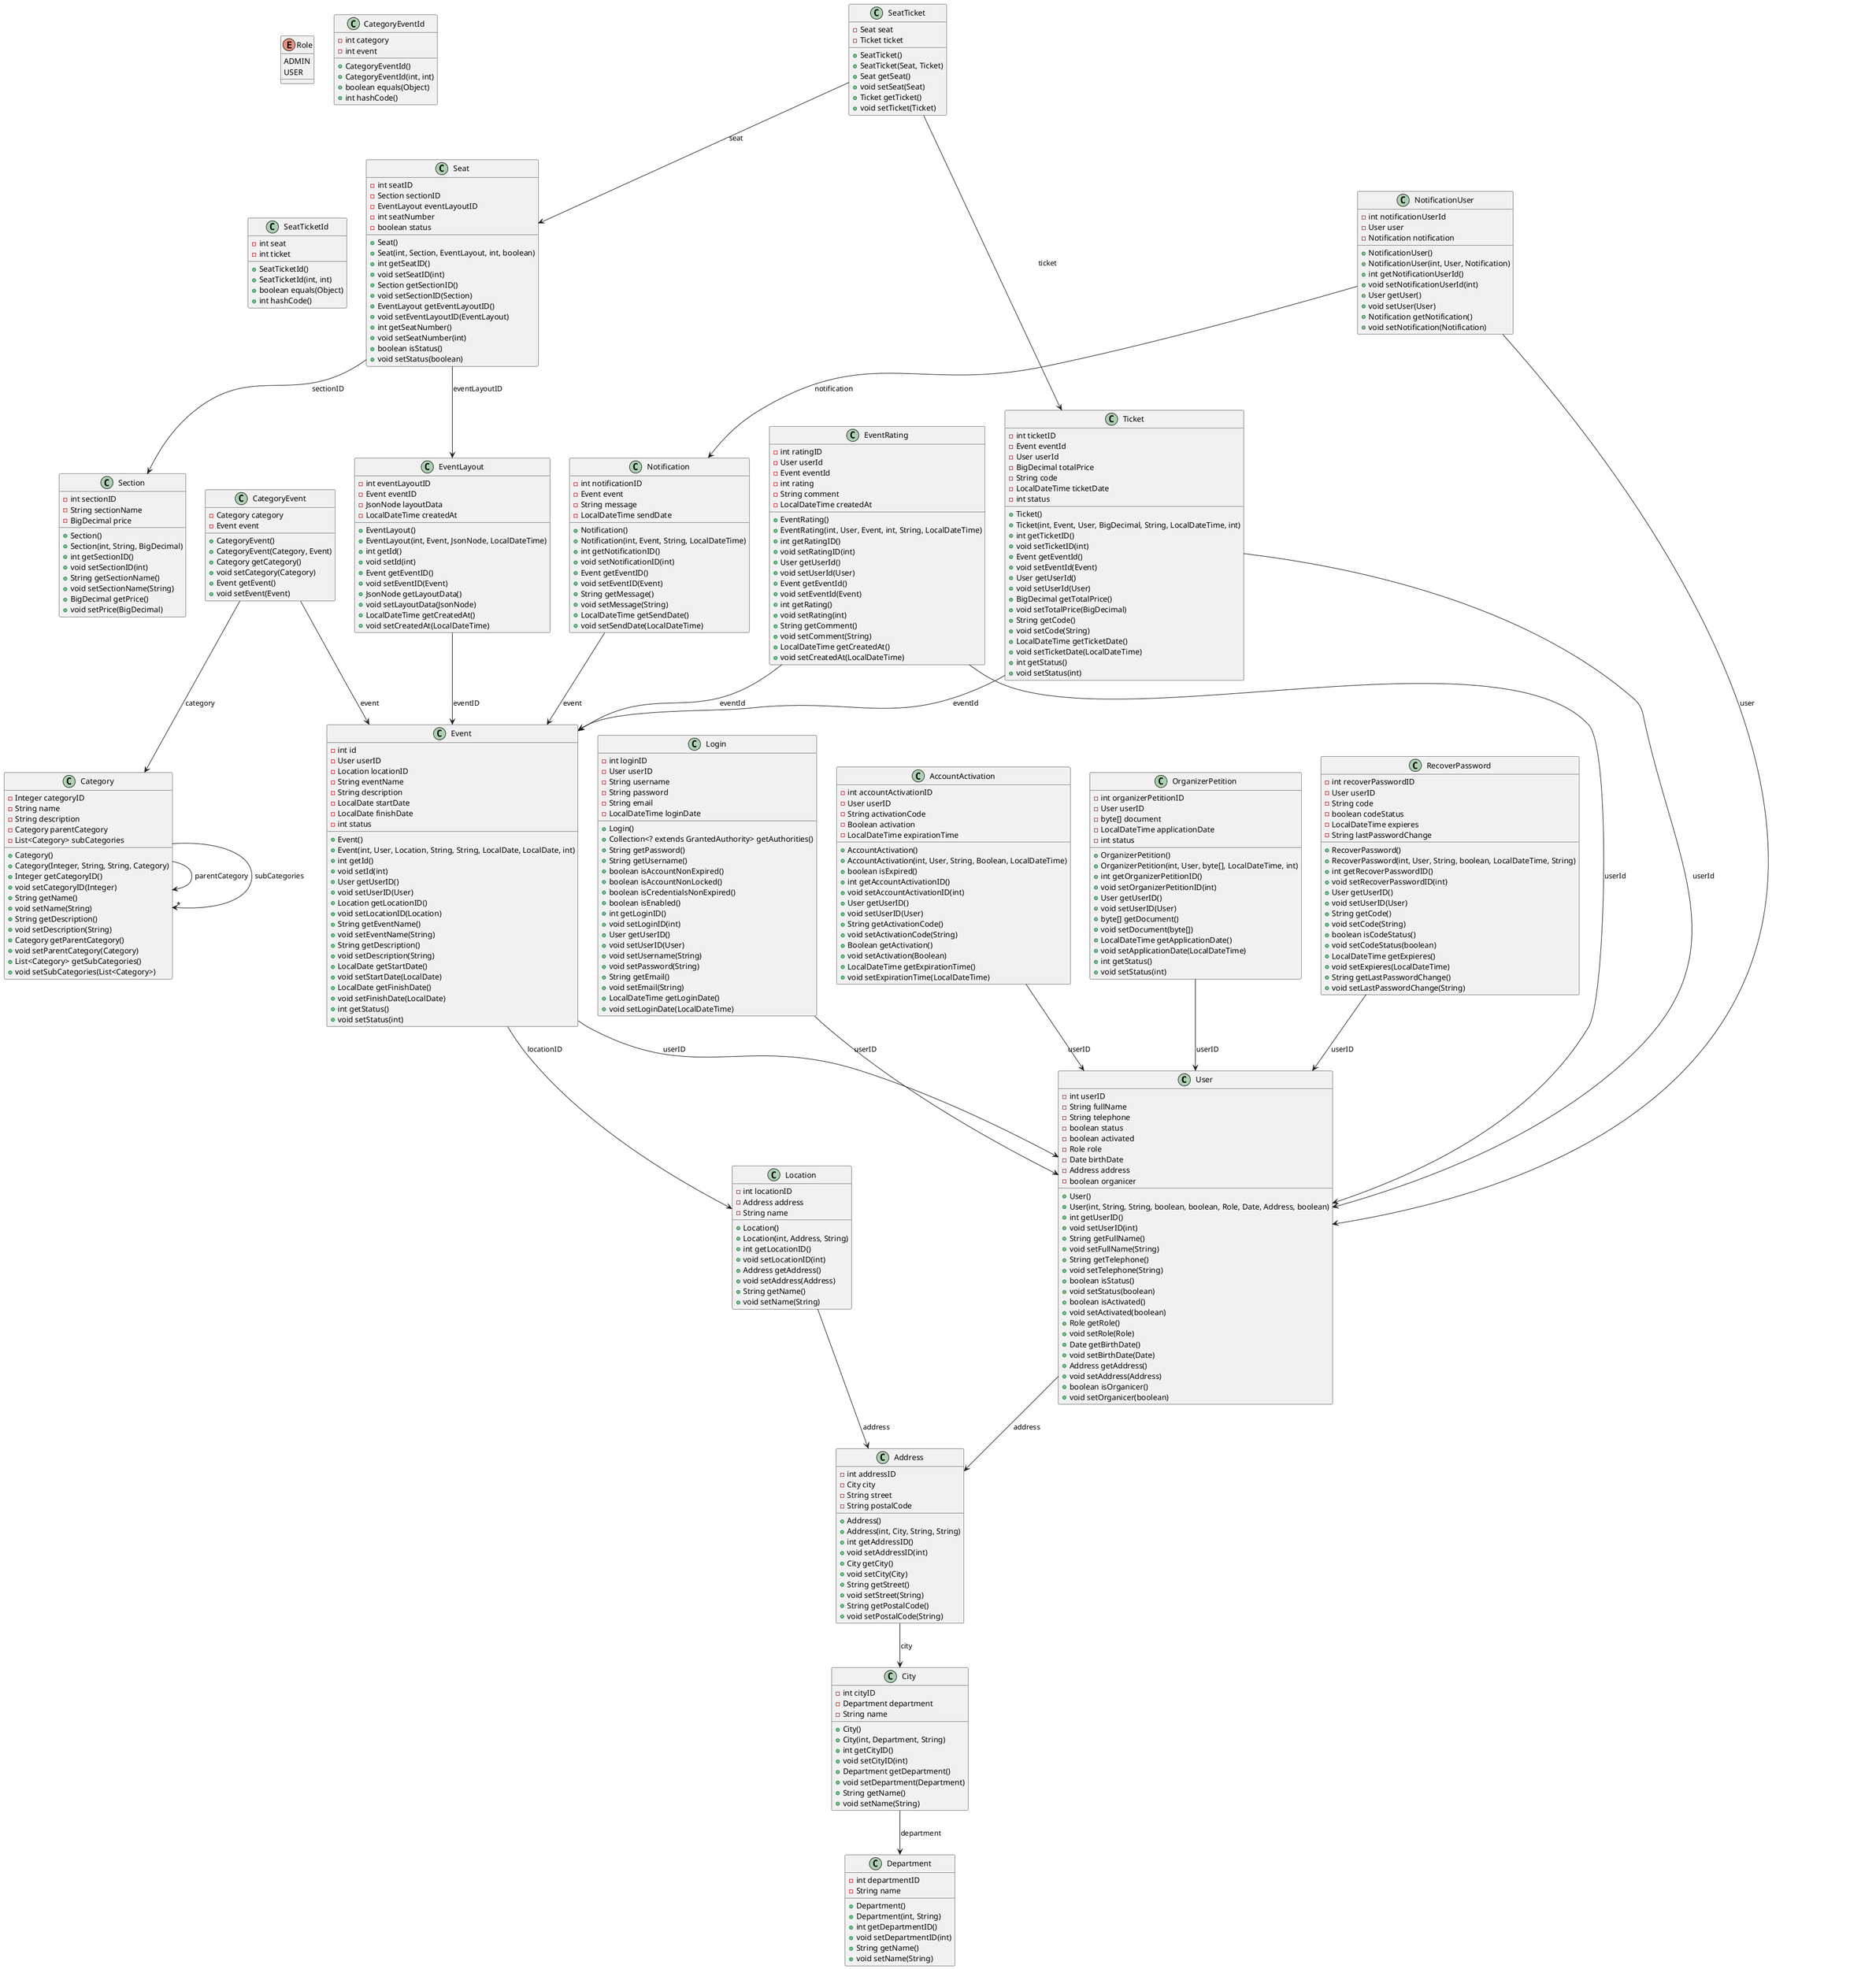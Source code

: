 @startuml Complete Class Diagram

class User {
    - int userID
    - String fullName
    - String telephone
    - boolean status
    - boolean activated
    - Role role
    - Date birthDate
    - Address address
    - boolean organicer
    + User()
    + User(int, String, String, boolean, boolean, Role, Date, Address, boolean)
    + int getUserID()
    + void setUserID(int)
    + String getFullName()
    + void setFullName(String)
    + String getTelephone()
    + void setTelephone(String)
    + boolean isStatus()
    + void setStatus(boolean)
    + boolean isActivated()
    + void setActivated(boolean)
    + Role getRole()
    + void setRole(Role)
    + Date getBirthDate()
    + void setBirthDate(Date)
    + Address getAddress()
    + void setAddress(Address)
    + boolean isOrganicer()
    + void setOrganicer(boolean)
}

class Address {
    - int addressID
    - City city
    - String street
    - String postalCode
    + Address()
    + Address(int, City, String, String)
    + int getAddressID()
    + void setAddressID(int)
    + City getCity()
    + void setCity(City)
    + String getStreet()
    + void setStreet(String)
    + String getPostalCode()
    + void setPostalCode(String)
}

class City {
    - int cityID
    - Department department
    - String name
    + City()
    + City(int, Department, String)
    + int getCityID()
    + void setCityID(int)
    + Department getDepartment()
    + void setDepartment(Department)
    + String getName()
    + void setName(String)
}

class Department {
    - int departmentID
    - String name
    + Department()
    + Department(int, String)
    + int getDepartmentID()
    + void setDepartmentID(int)
    + String getName()
    + void setName(String)
}

class Location {
    - int locationID
    - Address address
    - String name
    + Location()
    + Location(int, Address, String)
    + int getLocationID()
    + void setLocationID(int)
    + Address getAddress()
    + void setAddress(Address)
    + String getName()
    + void setName(String)
}

class Event {
    - int id
    - User userID
    - Location locationID
    - String eventName
    - String description
    - LocalDate startDate
    - LocalDate finishDate
    - int status
    + Event()
    + Event(int, User, Location, String, String, LocalDate, LocalDate, int)
    + int getId()
    + void setId(int)
    + User getUserID()
    + void setUserID(User)
    + Location getLocationID()
    + void setLocationID(Location)
    + String getEventName()
    + void setEventName(String)
    + String getDescription()
    + void setDescription(String)
    + LocalDate getStartDate()
    + void setStartDate(LocalDate)
    + LocalDate getFinishDate()
    + void setFinishDate(LocalDate)
    + int getStatus()
    + void setStatus(int)
}

class EventLayout {
    - int eventLayoutID
    - Event eventID
    - JsonNode layoutData
    - LocalDateTime createdAt
    + EventLayout()
    + EventLayout(int, Event, JsonNode, LocalDateTime)
    + int getId()
    + void setId(int)
    + Event getEventID()
    + void setEventID(Event)
    + JsonNode getLayoutData()
    + void setLayoutData(JsonNode)
    + LocalDateTime getCreatedAt()
    + void setCreatedAt(LocalDateTime)
}

class Seat {
    - int seatID
    - Section sectionID
    - EventLayout eventLayoutID
    - int seatNumber
    - boolean status
    + Seat()
    + Seat(int, Section, EventLayout, int, boolean)
    + int getSeatID()
    + void setSeatID(int)
    + Section getSectionID()
    + void setSectionID(Section)
    + EventLayout getEventLayoutID()
    + void setEventLayoutID(EventLayout)
    + int getSeatNumber()
    + void setSeatNumber(int)
    + boolean isStatus()
    + void setStatus(boolean)
}

class Section {
    - int sectionID
    - String sectionName
    - BigDecimal price
    + Section()
    + Section(int, String, BigDecimal)
    + int getSectionID()
    + void setSectionID(int)
    + String getSectionName()
    + void setSectionName(String)
    + BigDecimal getPrice()
    + void setPrice(BigDecimal)
}

class Ticket {
    - int ticketID
    - Event eventId
    - User userId
    - BigDecimal totalPrice
    - String code
    - LocalDateTime ticketDate
    - int status
    + Ticket()
    + Ticket(int, Event, User, BigDecimal, String, LocalDateTime, int)
    + int getTicketID()
    + void setTicketID(int)
    + Event getEventId()
    + void setEventId(Event)
    + User getUserId()
    + void setUserId(User)
    + BigDecimal getTotalPrice()
    + void setTotalPrice(BigDecimal)
    + String getCode()
    + void setCode(String)
    + LocalDateTime getTicketDate()
    + void setTicketDate(LocalDateTime)
    + int getStatus()
    + void setStatus(int)
}

class EventRating {
    - int ratingID
    - User userId
    - Event eventId
    - int rating
    - String comment
    - LocalDateTime createdAt
    + EventRating()
    + EventRating(int, User, Event, int, String, LocalDateTime)
    + int getRatingID()
    + void setRatingID(int)
    + User getUserId()
    + void setUserId(User)
    + Event getEventId()
    + void setEventId(Event)
    + int getRating()
    + void setRating(int)
    + String getComment()
    + void setComment(String)
    + LocalDateTime getCreatedAt()
    + void setCreatedAt(LocalDateTime)
}

class Notification {
    - int notificationID
    - Event event
    - String message
    - LocalDateTime sendDate
    + Notification()
    + Notification(int, Event, String, LocalDateTime)
    + int getNotificationID()
    + void setNotificationID(int)
    + Event getEventID()
    + void setEventID(Event)
    + String getMessage()
    + void setMessage(String)
    + LocalDateTime getSendDate()
    + void setSendDate(LocalDateTime)
}

class NotificationUser {
    - int notificationUserId
    - User user
    - Notification notification
    + NotificationUser()
    + NotificationUser(int, User, Notification)
    + int getNotificationUserId()
    + void setNotificationUserId(int)
    + User getUser()
    + void setUser(User)
    + Notification getNotification()
    + void setNotification(Notification)
}

class Login {
    - int loginID
    - User userID
    - String username
    - String password
    - String email
    - LocalDateTime loginDate
    + Login()
    + Collection<? extends GrantedAuthority> getAuthorities()
    + String getPassword()
    + String getUsername()
    + boolean isAccountNonExpired()
    + boolean isAccountNonLocked()
    + boolean isCredentialsNonExpired()
    + boolean isEnabled()
    + int getLoginID()
    + void setLoginID(int)
    + User getUserID()
    + void setUserID(User)
    + void setUsername(String)
    + void setPassword(String)
    + String getEmail()
    + void setEmail(String)
    + LocalDateTime getLoginDate()
    + void setLoginDate(LocalDateTime)
}

class AccountActivation {
    - int accountActivationID
    - User userID
    - String activationCode
    - Boolean activation
    - LocalDateTime expirationTime
    + AccountActivation()
    + AccountActivation(int, User, String, Boolean, LocalDateTime)
    + boolean isExpired()
    + int getAccountActivationID()
    + void setAccountActivationID(int)
    + User getUserID()
    + void setUserID(User)
    + String getActivationCode()
    + void setActivationCode(String)
    + Boolean getActivation()
    + void setActivation(Boolean)
    + LocalDateTime getExpirationTime()
    + void setExpirationTime(LocalDateTime)
}

class OrganizerPetition {
    - int organizerPetitionID
    - User userID
    - byte[] document
    - LocalDateTime applicationDate
    - int status
    + OrganizerPetition()
    + OrganizerPetition(int, User, byte[], LocalDateTime, int)
    + int getOrganizerPetitionID()
    + void setOrganizerPetitionID(int)
    + User getUserID()
    + void setUserID(User)
    + byte[] getDocument()
    + void setDocument(byte[])
    + LocalDateTime getApplicationDate()
    + void setApplicationDate(LocalDateTime)
    + int getStatus()
    + void setStatus(int)
}

class RecoverPassword {
    - int recoverPasswordID
    - User userID
    - String code
    - boolean codeStatus
    - LocalDateTime expieres
    - String lastPasswordChange
    + RecoverPassword()
    + RecoverPassword(int, User, String, boolean, LocalDateTime, String)
    + int getRecoverPasswordID()
    + void setRecoverPasswordID(int)
    + User getUserID()
    + void setUserID(User)
    + String getCode()
    + void setCode(String)
    + boolean isCodeStatus()
    + void setCodeStatus(boolean)
    + LocalDateTime getExpieres()
    + void setExpieres(LocalDateTime)
    + String getLastPasswordChange()
    + void setLastPasswordChange(String)
}

class Category {
    - Integer categoryID
    - String name
    - String description
    - Category parentCategory
    - List<Category> subCategories
    + Category()
    + Category(Integer, String, String, Category)
    + Integer getCategoryID()
    + void setCategoryID(Integer)
    + String getName()
    + void setName(String)
    + String getDescription()
    + void setDescription(String)
    + Category getParentCategory()
    + void setParentCategory(Category)
    + List<Category> getSubCategories()
    + void setSubCategories(List<Category>)
}

class CategoryEvent {
    - Category category
    - Event event
    + CategoryEvent()
    + CategoryEvent(Category, Event)
    + Category getCategory()
    + void setCategory(Category)
    + Event getEvent()
    + void setEvent(Event)
}

class SeatTicket {
    - Seat seat
    - Ticket ticket
    + SeatTicket()
    + SeatTicket(Seat, Ticket)
    + Seat getSeat()
    + void setSeat(Seat)
    + Ticket getTicket()
    + void setTicket(Ticket)
}

enum Role {
    ADMIN
    USER
}

class CategoryEventId {
    - int category
    - int event
    + CategoryEventId()
    + CategoryEventId(int, int)
    + boolean equals(Object)
    + int hashCode()
}

class SeatTicketId {
    - int seat
    - int ticket
    + SeatTicketId()
    + SeatTicketId(int, int)
    + boolean equals(Object)
    + int hashCode()
}

' Relationships
User --> Address : address
Address --> City : city
City --> Department : department
Location --> Address : address
Event --> User : userID
Event --> Location : locationID
EventLayout --> Event : eventID
Seat --> Section : sectionID
Seat --> EventLayout : eventLayoutID
Ticket --> Event : eventId
Ticket --> User : userId
EventRating --> User : userId
EventRating --> Event : eventId
Notification --> Event : event
NotificationUser --> User : user
NotificationUser --> Notification : notification
Login --> User : userID
AccountActivation --> User : userID
OrganizerPetition --> User : userID
RecoverPassword --> User : userID
Category --> Category : parentCategory
Category --> "*" Category : subCategories
CategoryEvent --> Category : category
CategoryEvent --> Event : event
SeatTicket --> Seat : seat
SeatTicket --> Ticket : ticket

@enduml